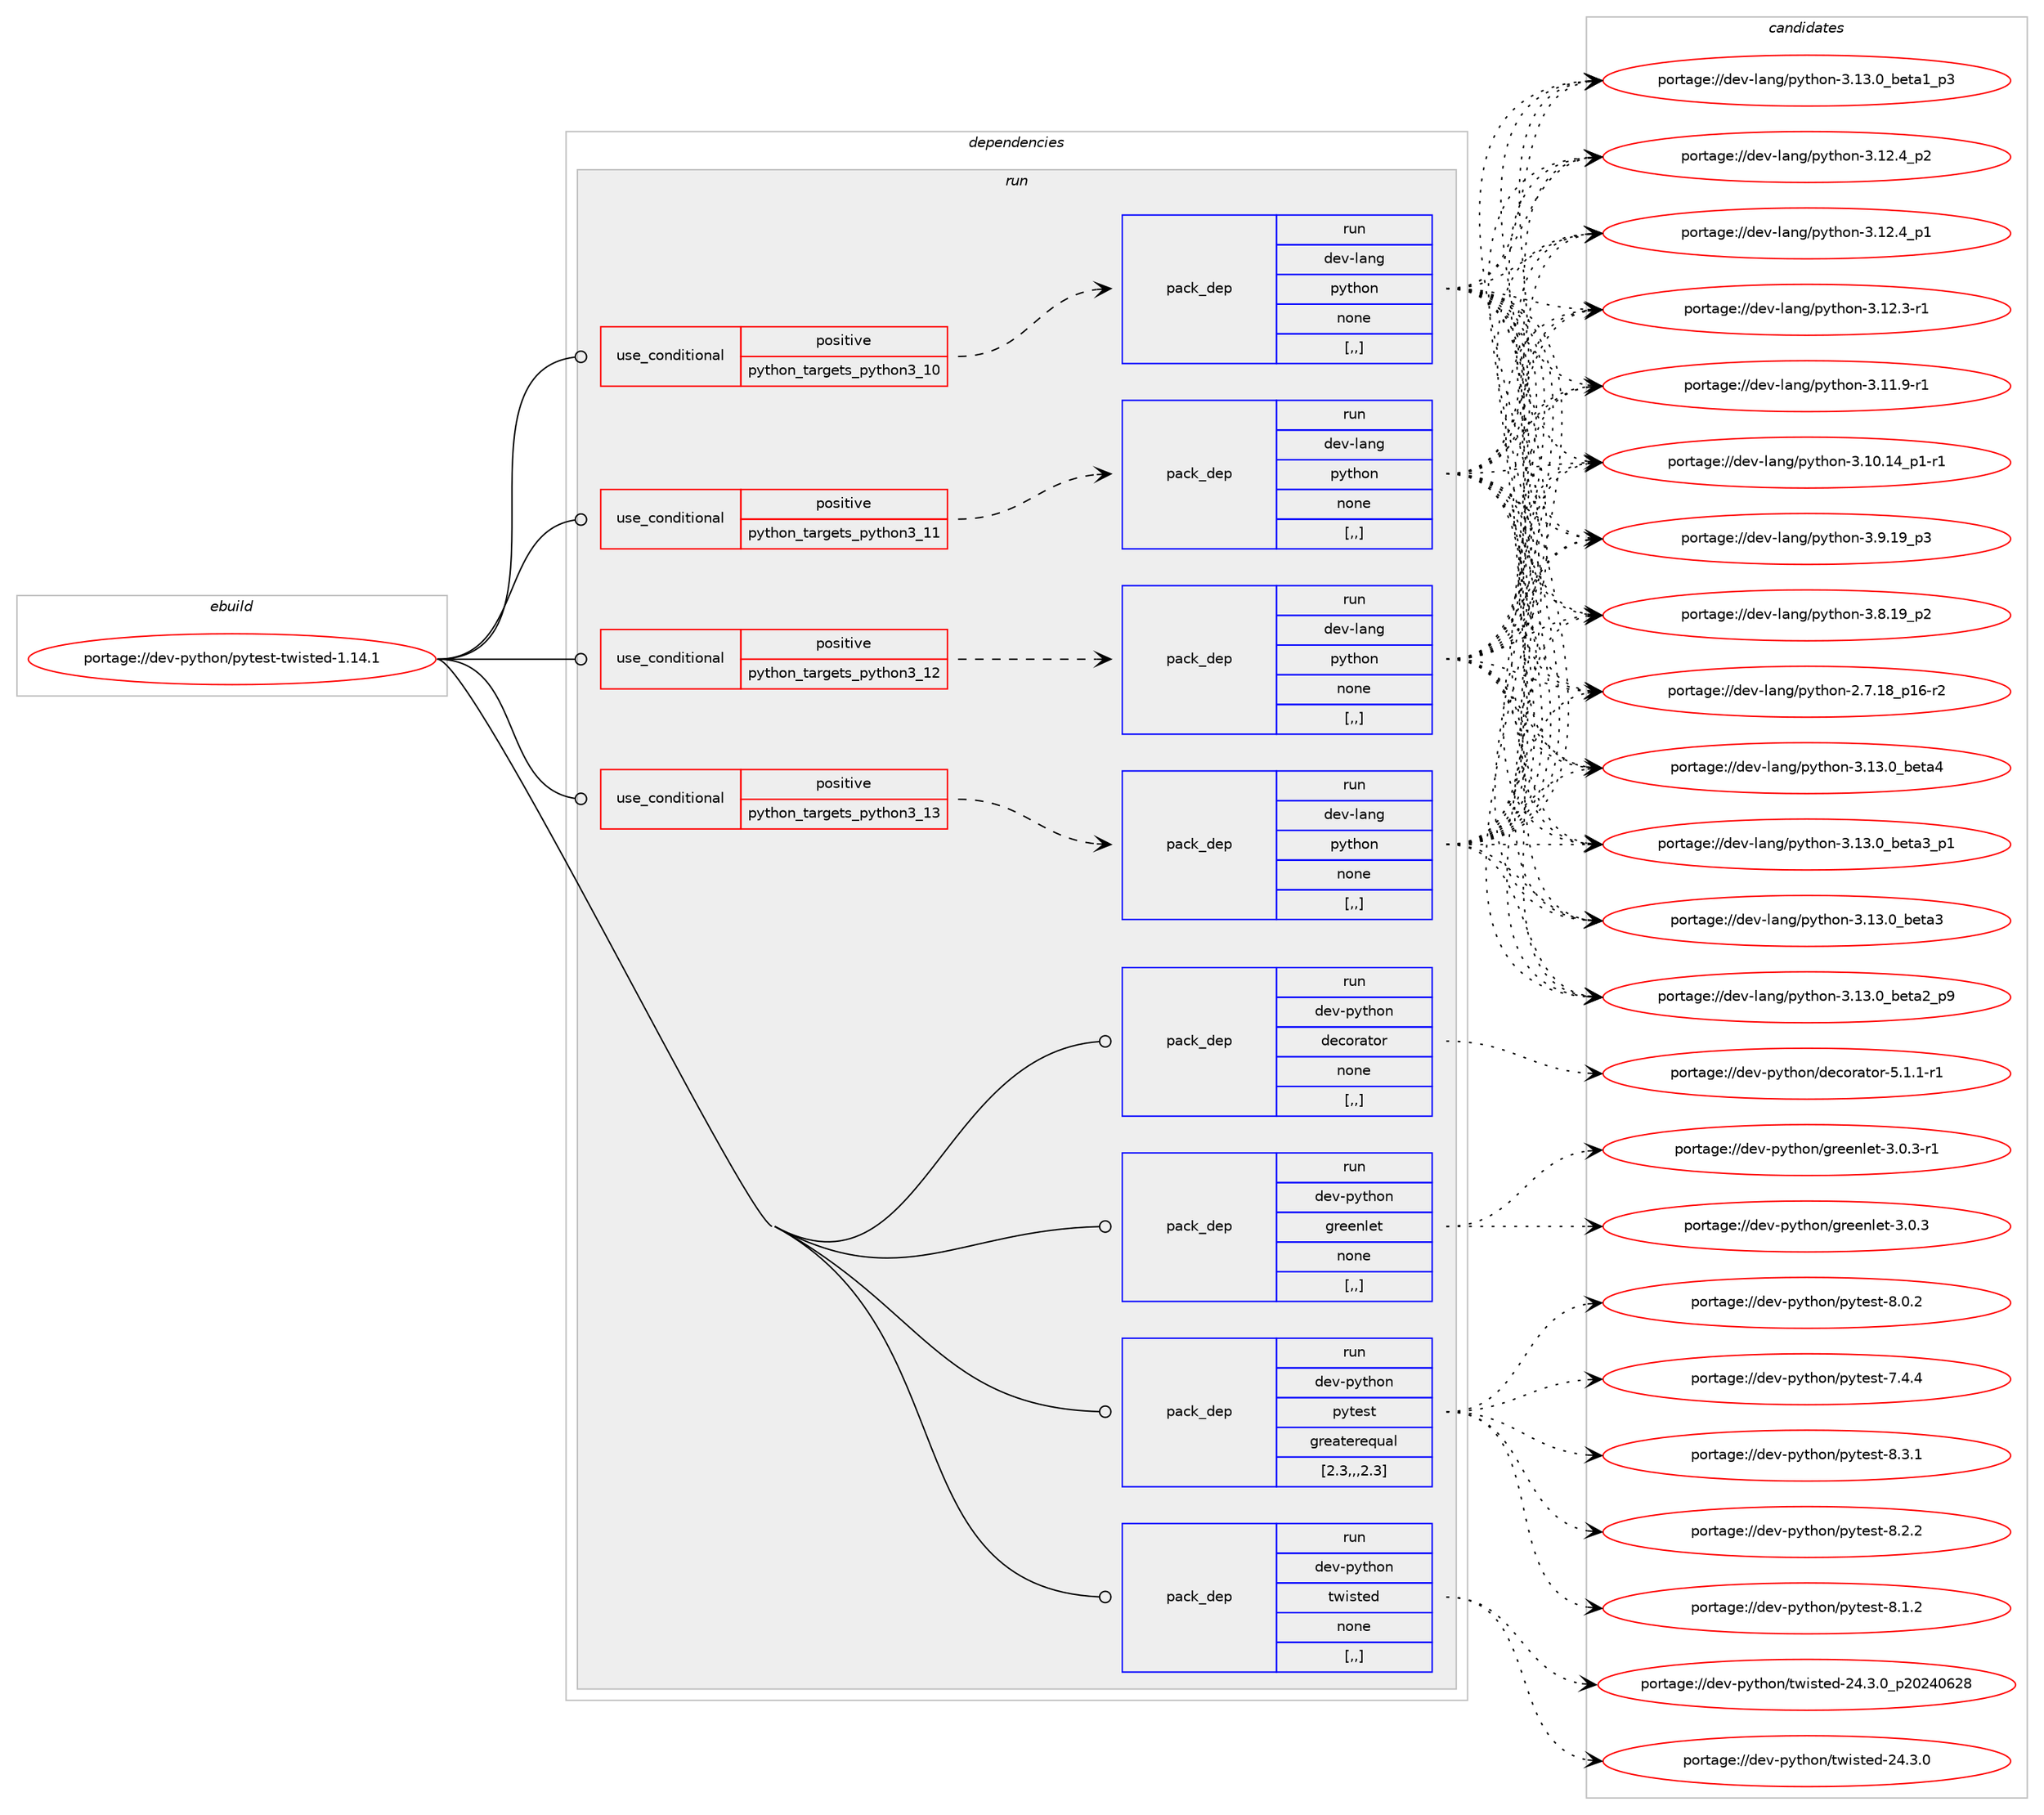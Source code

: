 digraph prolog {

# *************
# Graph options
# *************

newrank=true;
concentrate=true;
compound=true;
graph [rankdir=LR,fontname=Helvetica,fontsize=10,ranksep=1.5];#, ranksep=2.5, nodesep=0.2];
edge  [arrowhead=vee];
node  [fontname=Helvetica,fontsize=10];

# **********
# The ebuild
# **********

subgraph cluster_leftcol {
color=gray;
label=<<i>ebuild</i>>;
id [label="portage://dev-python/pytest-twisted-1.14.1", color=red, width=4, href="../dev-python/pytest-twisted-1.14.1.svg"];
}

# ****************
# The dependencies
# ****************

subgraph cluster_midcol {
color=gray;
label=<<i>dependencies</i>>;
subgraph cluster_compile {
fillcolor="#eeeeee";
style=filled;
label=<<i>compile</i>>;
}
subgraph cluster_compileandrun {
fillcolor="#eeeeee";
style=filled;
label=<<i>compile and run</i>>;
}
subgraph cluster_run {
fillcolor="#eeeeee";
style=filled;
label=<<i>run</i>>;
subgraph cond38478 {
dependency160564 [label=<<TABLE BORDER="0" CELLBORDER="1" CELLSPACING="0" CELLPADDING="4"><TR><TD ROWSPAN="3" CELLPADDING="10">use_conditional</TD></TR><TR><TD>positive</TD></TR><TR><TD>python_targets_python3_10</TD></TR></TABLE>>, shape=none, color=red];
subgraph pack120813 {
dependency160565 [label=<<TABLE BORDER="0" CELLBORDER="1" CELLSPACING="0" CELLPADDING="4" WIDTH="220"><TR><TD ROWSPAN="6" CELLPADDING="30">pack_dep</TD></TR><TR><TD WIDTH="110">run</TD></TR><TR><TD>dev-lang</TD></TR><TR><TD>python</TD></TR><TR><TD>none</TD></TR><TR><TD>[,,]</TD></TR></TABLE>>, shape=none, color=blue];
}
dependency160564:e -> dependency160565:w [weight=20,style="dashed",arrowhead="vee"];
}
id:e -> dependency160564:w [weight=20,style="solid",arrowhead="odot"];
subgraph cond38479 {
dependency160566 [label=<<TABLE BORDER="0" CELLBORDER="1" CELLSPACING="0" CELLPADDING="4"><TR><TD ROWSPAN="3" CELLPADDING="10">use_conditional</TD></TR><TR><TD>positive</TD></TR><TR><TD>python_targets_python3_11</TD></TR></TABLE>>, shape=none, color=red];
subgraph pack120814 {
dependency160567 [label=<<TABLE BORDER="0" CELLBORDER="1" CELLSPACING="0" CELLPADDING="4" WIDTH="220"><TR><TD ROWSPAN="6" CELLPADDING="30">pack_dep</TD></TR><TR><TD WIDTH="110">run</TD></TR><TR><TD>dev-lang</TD></TR><TR><TD>python</TD></TR><TR><TD>none</TD></TR><TR><TD>[,,]</TD></TR></TABLE>>, shape=none, color=blue];
}
dependency160566:e -> dependency160567:w [weight=20,style="dashed",arrowhead="vee"];
}
id:e -> dependency160566:w [weight=20,style="solid",arrowhead="odot"];
subgraph cond38480 {
dependency160568 [label=<<TABLE BORDER="0" CELLBORDER="1" CELLSPACING="0" CELLPADDING="4"><TR><TD ROWSPAN="3" CELLPADDING="10">use_conditional</TD></TR><TR><TD>positive</TD></TR><TR><TD>python_targets_python3_12</TD></TR></TABLE>>, shape=none, color=red];
subgraph pack120815 {
dependency160569 [label=<<TABLE BORDER="0" CELLBORDER="1" CELLSPACING="0" CELLPADDING="4" WIDTH="220"><TR><TD ROWSPAN="6" CELLPADDING="30">pack_dep</TD></TR><TR><TD WIDTH="110">run</TD></TR><TR><TD>dev-lang</TD></TR><TR><TD>python</TD></TR><TR><TD>none</TD></TR><TR><TD>[,,]</TD></TR></TABLE>>, shape=none, color=blue];
}
dependency160568:e -> dependency160569:w [weight=20,style="dashed",arrowhead="vee"];
}
id:e -> dependency160568:w [weight=20,style="solid",arrowhead="odot"];
subgraph cond38481 {
dependency160570 [label=<<TABLE BORDER="0" CELLBORDER="1" CELLSPACING="0" CELLPADDING="4"><TR><TD ROWSPAN="3" CELLPADDING="10">use_conditional</TD></TR><TR><TD>positive</TD></TR><TR><TD>python_targets_python3_13</TD></TR></TABLE>>, shape=none, color=red];
subgraph pack120816 {
dependency160571 [label=<<TABLE BORDER="0" CELLBORDER="1" CELLSPACING="0" CELLPADDING="4" WIDTH="220"><TR><TD ROWSPAN="6" CELLPADDING="30">pack_dep</TD></TR><TR><TD WIDTH="110">run</TD></TR><TR><TD>dev-lang</TD></TR><TR><TD>python</TD></TR><TR><TD>none</TD></TR><TR><TD>[,,]</TD></TR></TABLE>>, shape=none, color=blue];
}
dependency160570:e -> dependency160571:w [weight=20,style="dashed",arrowhead="vee"];
}
id:e -> dependency160570:w [weight=20,style="solid",arrowhead="odot"];
subgraph pack120817 {
dependency160572 [label=<<TABLE BORDER="0" CELLBORDER="1" CELLSPACING="0" CELLPADDING="4" WIDTH="220"><TR><TD ROWSPAN="6" CELLPADDING="30">pack_dep</TD></TR><TR><TD WIDTH="110">run</TD></TR><TR><TD>dev-python</TD></TR><TR><TD>decorator</TD></TR><TR><TD>none</TD></TR><TR><TD>[,,]</TD></TR></TABLE>>, shape=none, color=blue];
}
id:e -> dependency160572:w [weight=20,style="solid",arrowhead="odot"];
subgraph pack120818 {
dependency160573 [label=<<TABLE BORDER="0" CELLBORDER="1" CELLSPACING="0" CELLPADDING="4" WIDTH="220"><TR><TD ROWSPAN="6" CELLPADDING="30">pack_dep</TD></TR><TR><TD WIDTH="110">run</TD></TR><TR><TD>dev-python</TD></TR><TR><TD>greenlet</TD></TR><TR><TD>none</TD></TR><TR><TD>[,,]</TD></TR></TABLE>>, shape=none, color=blue];
}
id:e -> dependency160573:w [weight=20,style="solid",arrowhead="odot"];
subgraph pack120819 {
dependency160574 [label=<<TABLE BORDER="0" CELLBORDER="1" CELLSPACING="0" CELLPADDING="4" WIDTH="220"><TR><TD ROWSPAN="6" CELLPADDING="30">pack_dep</TD></TR><TR><TD WIDTH="110">run</TD></TR><TR><TD>dev-python</TD></TR><TR><TD>pytest</TD></TR><TR><TD>greaterequal</TD></TR><TR><TD>[2.3,,,2.3]</TD></TR></TABLE>>, shape=none, color=blue];
}
id:e -> dependency160574:w [weight=20,style="solid",arrowhead="odot"];
subgraph pack120820 {
dependency160575 [label=<<TABLE BORDER="0" CELLBORDER="1" CELLSPACING="0" CELLPADDING="4" WIDTH="220"><TR><TD ROWSPAN="6" CELLPADDING="30">pack_dep</TD></TR><TR><TD WIDTH="110">run</TD></TR><TR><TD>dev-python</TD></TR><TR><TD>twisted</TD></TR><TR><TD>none</TD></TR><TR><TD>[,,]</TD></TR></TABLE>>, shape=none, color=blue];
}
id:e -> dependency160575:w [weight=20,style="solid",arrowhead="odot"];
}
}

# **************
# The candidates
# **************

subgraph cluster_choices {
rank=same;
color=gray;
label=<<i>candidates</i>>;

subgraph choice120813 {
color=black;
nodesep=1;
choice1001011184510897110103471121211161041111104551464951464895981011169752 [label="portage://dev-lang/python-3.13.0_beta4", color=red, width=4,href="../dev-lang/python-3.13.0_beta4.svg"];
choice10010111845108971101034711212111610411111045514649514648959810111697519511249 [label="portage://dev-lang/python-3.13.0_beta3_p1", color=red, width=4,href="../dev-lang/python-3.13.0_beta3_p1.svg"];
choice1001011184510897110103471121211161041111104551464951464895981011169751 [label="portage://dev-lang/python-3.13.0_beta3", color=red, width=4,href="../dev-lang/python-3.13.0_beta3.svg"];
choice10010111845108971101034711212111610411111045514649514648959810111697509511257 [label="portage://dev-lang/python-3.13.0_beta2_p9", color=red, width=4,href="../dev-lang/python-3.13.0_beta2_p9.svg"];
choice10010111845108971101034711212111610411111045514649514648959810111697499511251 [label="portage://dev-lang/python-3.13.0_beta1_p3", color=red, width=4,href="../dev-lang/python-3.13.0_beta1_p3.svg"];
choice100101118451089711010347112121116104111110455146495046529511250 [label="portage://dev-lang/python-3.12.4_p2", color=red, width=4,href="../dev-lang/python-3.12.4_p2.svg"];
choice100101118451089711010347112121116104111110455146495046529511249 [label="portage://dev-lang/python-3.12.4_p1", color=red, width=4,href="../dev-lang/python-3.12.4_p1.svg"];
choice100101118451089711010347112121116104111110455146495046514511449 [label="portage://dev-lang/python-3.12.3-r1", color=red, width=4,href="../dev-lang/python-3.12.3-r1.svg"];
choice100101118451089711010347112121116104111110455146494946574511449 [label="portage://dev-lang/python-3.11.9-r1", color=red, width=4,href="../dev-lang/python-3.11.9-r1.svg"];
choice100101118451089711010347112121116104111110455146494846495295112494511449 [label="portage://dev-lang/python-3.10.14_p1-r1", color=red, width=4,href="../dev-lang/python-3.10.14_p1-r1.svg"];
choice100101118451089711010347112121116104111110455146574649579511251 [label="portage://dev-lang/python-3.9.19_p3", color=red, width=4,href="../dev-lang/python-3.9.19_p3.svg"];
choice100101118451089711010347112121116104111110455146564649579511250 [label="portage://dev-lang/python-3.8.19_p2", color=red, width=4,href="../dev-lang/python-3.8.19_p2.svg"];
choice100101118451089711010347112121116104111110455046554649569511249544511450 [label="portage://dev-lang/python-2.7.18_p16-r2", color=red, width=4,href="../dev-lang/python-2.7.18_p16-r2.svg"];
dependency160565:e -> choice1001011184510897110103471121211161041111104551464951464895981011169752:w [style=dotted,weight="100"];
dependency160565:e -> choice10010111845108971101034711212111610411111045514649514648959810111697519511249:w [style=dotted,weight="100"];
dependency160565:e -> choice1001011184510897110103471121211161041111104551464951464895981011169751:w [style=dotted,weight="100"];
dependency160565:e -> choice10010111845108971101034711212111610411111045514649514648959810111697509511257:w [style=dotted,weight="100"];
dependency160565:e -> choice10010111845108971101034711212111610411111045514649514648959810111697499511251:w [style=dotted,weight="100"];
dependency160565:e -> choice100101118451089711010347112121116104111110455146495046529511250:w [style=dotted,weight="100"];
dependency160565:e -> choice100101118451089711010347112121116104111110455146495046529511249:w [style=dotted,weight="100"];
dependency160565:e -> choice100101118451089711010347112121116104111110455146495046514511449:w [style=dotted,weight="100"];
dependency160565:e -> choice100101118451089711010347112121116104111110455146494946574511449:w [style=dotted,weight="100"];
dependency160565:e -> choice100101118451089711010347112121116104111110455146494846495295112494511449:w [style=dotted,weight="100"];
dependency160565:e -> choice100101118451089711010347112121116104111110455146574649579511251:w [style=dotted,weight="100"];
dependency160565:e -> choice100101118451089711010347112121116104111110455146564649579511250:w [style=dotted,weight="100"];
dependency160565:e -> choice100101118451089711010347112121116104111110455046554649569511249544511450:w [style=dotted,weight="100"];
}
subgraph choice120814 {
color=black;
nodesep=1;
choice1001011184510897110103471121211161041111104551464951464895981011169752 [label="portage://dev-lang/python-3.13.0_beta4", color=red, width=4,href="../dev-lang/python-3.13.0_beta4.svg"];
choice10010111845108971101034711212111610411111045514649514648959810111697519511249 [label="portage://dev-lang/python-3.13.0_beta3_p1", color=red, width=4,href="../dev-lang/python-3.13.0_beta3_p1.svg"];
choice1001011184510897110103471121211161041111104551464951464895981011169751 [label="portage://dev-lang/python-3.13.0_beta3", color=red, width=4,href="../dev-lang/python-3.13.0_beta3.svg"];
choice10010111845108971101034711212111610411111045514649514648959810111697509511257 [label="portage://dev-lang/python-3.13.0_beta2_p9", color=red, width=4,href="../dev-lang/python-3.13.0_beta2_p9.svg"];
choice10010111845108971101034711212111610411111045514649514648959810111697499511251 [label="portage://dev-lang/python-3.13.0_beta1_p3", color=red, width=4,href="../dev-lang/python-3.13.0_beta1_p3.svg"];
choice100101118451089711010347112121116104111110455146495046529511250 [label="portage://dev-lang/python-3.12.4_p2", color=red, width=4,href="../dev-lang/python-3.12.4_p2.svg"];
choice100101118451089711010347112121116104111110455146495046529511249 [label="portage://dev-lang/python-3.12.4_p1", color=red, width=4,href="../dev-lang/python-3.12.4_p1.svg"];
choice100101118451089711010347112121116104111110455146495046514511449 [label="portage://dev-lang/python-3.12.3-r1", color=red, width=4,href="../dev-lang/python-3.12.3-r1.svg"];
choice100101118451089711010347112121116104111110455146494946574511449 [label="portage://dev-lang/python-3.11.9-r1", color=red, width=4,href="../dev-lang/python-3.11.9-r1.svg"];
choice100101118451089711010347112121116104111110455146494846495295112494511449 [label="portage://dev-lang/python-3.10.14_p1-r1", color=red, width=4,href="../dev-lang/python-3.10.14_p1-r1.svg"];
choice100101118451089711010347112121116104111110455146574649579511251 [label="portage://dev-lang/python-3.9.19_p3", color=red, width=4,href="../dev-lang/python-3.9.19_p3.svg"];
choice100101118451089711010347112121116104111110455146564649579511250 [label="portage://dev-lang/python-3.8.19_p2", color=red, width=4,href="../dev-lang/python-3.8.19_p2.svg"];
choice100101118451089711010347112121116104111110455046554649569511249544511450 [label="portage://dev-lang/python-2.7.18_p16-r2", color=red, width=4,href="../dev-lang/python-2.7.18_p16-r2.svg"];
dependency160567:e -> choice1001011184510897110103471121211161041111104551464951464895981011169752:w [style=dotted,weight="100"];
dependency160567:e -> choice10010111845108971101034711212111610411111045514649514648959810111697519511249:w [style=dotted,weight="100"];
dependency160567:e -> choice1001011184510897110103471121211161041111104551464951464895981011169751:w [style=dotted,weight="100"];
dependency160567:e -> choice10010111845108971101034711212111610411111045514649514648959810111697509511257:w [style=dotted,weight="100"];
dependency160567:e -> choice10010111845108971101034711212111610411111045514649514648959810111697499511251:w [style=dotted,weight="100"];
dependency160567:e -> choice100101118451089711010347112121116104111110455146495046529511250:w [style=dotted,weight="100"];
dependency160567:e -> choice100101118451089711010347112121116104111110455146495046529511249:w [style=dotted,weight="100"];
dependency160567:e -> choice100101118451089711010347112121116104111110455146495046514511449:w [style=dotted,weight="100"];
dependency160567:e -> choice100101118451089711010347112121116104111110455146494946574511449:w [style=dotted,weight="100"];
dependency160567:e -> choice100101118451089711010347112121116104111110455146494846495295112494511449:w [style=dotted,weight="100"];
dependency160567:e -> choice100101118451089711010347112121116104111110455146574649579511251:w [style=dotted,weight="100"];
dependency160567:e -> choice100101118451089711010347112121116104111110455146564649579511250:w [style=dotted,weight="100"];
dependency160567:e -> choice100101118451089711010347112121116104111110455046554649569511249544511450:w [style=dotted,weight="100"];
}
subgraph choice120815 {
color=black;
nodesep=1;
choice1001011184510897110103471121211161041111104551464951464895981011169752 [label="portage://dev-lang/python-3.13.0_beta4", color=red, width=4,href="../dev-lang/python-3.13.0_beta4.svg"];
choice10010111845108971101034711212111610411111045514649514648959810111697519511249 [label="portage://dev-lang/python-3.13.0_beta3_p1", color=red, width=4,href="../dev-lang/python-3.13.0_beta3_p1.svg"];
choice1001011184510897110103471121211161041111104551464951464895981011169751 [label="portage://dev-lang/python-3.13.0_beta3", color=red, width=4,href="../dev-lang/python-3.13.0_beta3.svg"];
choice10010111845108971101034711212111610411111045514649514648959810111697509511257 [label="portage://dev-lang/python-3.13.0_beta2_p9", color=red, width=4,href="../dev-lang/python-3.13.0_beta2_p9.svg"];
choice10010111845108971101034711212111610411111045514649514648959810111697499511251 [label="portage://dev-lang/python-3.13.0_beta1_p3", color=red, width=4,href="../dev-lang/python-3.13.0_beta1_p3.svg"];
choice100101118451089711010347112121116104111110455146495046529511250 [label="portage://dev-lang/python-3.12.4_p2", color=red, width=4,href="../dev-lang/python-3.12.4_p2.svg"];
choice100101118451089711010347112121116104111110455146495046529511249 [label="portage://dev-lang/python-3.12.4_p1", color=red, width=4,href="../dev-lang/python-3.12.4_p1.svg"];
choice100101118451089711010347112121116104111110455146495046514511449 [label="portage://dev-lang/python-3.12.3-r1", color=red, width=4,href="../dev-lang/python-3.12.3-r1.svg"];
choice100101118451089711010347112121116104111110455146494946574511449 [label="portage://dev-lang/python-3.11.9-r1", color=red, width=4,href="../dev-lang/python-3.11.9-r1.svg"];
choice100101118451089711010347112121116104111110455146494846495295112494511449 [label="portage://dev-lang/python-3.10.14_p1-r1", color=red, width=4,href="../dev-lang/python-3.10.14_p1-r1.svg"];
choice100101118451089711010347112121116104111110455146574649579511251 [label="portage://dev-lang/python-3.9.19_p3", color=red, width=4,href="../dev-lang/python-3.9.19_p3.svg"];
choice100101118451089711010347112121116104111110455146564649579511250 [label="portage://dev-lang/python-3.8.19_p2", color=red, width=4,href="../dev-lang/python-3.8.19_p2.svg"];
choice100101118451089711010347112121116104111110455046554649569511249544511450 [label="portage://dev-lang/python-2.7.18_p16-r2", color=red, width=4,href="../dev-lang/python-2.7.18_p16-r2.svg"];
dependency160569:e -> choice1001011184510897110103471121211161041111104551464951464895981011169752:w [style=dotted,weight="100"];
dependency160569:e -> choice10010111845108971101034711212111610411111045514649514648959810111697519511249:w [style=dotted,weight="100"];
dependency160569:e -> choice1001011184510897110103471121211161041111104551464951464895981011169751:w [style=dotted,weight="100"];
dependency160569:e -> choice10010111845108971101034711212111610411111045514649514648959810111697509511257:w [style=dotted,weight="100"];
dependency160569:e -> choice10010111845108971101034711212111610411111045514649514648959810111697499511251:w [style=dotted,weight="100"];
dependency160569:e -> choice100101118451089711010347112121116104111110455146495046529511250:w [style=dotted,weight="100"];
dependency160569:e -> choice100101118451089711010347112121116104111110455146495046529511249:w [style=dotted,weight="100"];
dependency160569:e -> choice100101118451089711010347112121116104111110455146495046514511449:w [style=dotted,weight="100"];
dependency160569:e -> choice100101118451089711010347112121116104111110455146494946574511449:w [style=dotted,weight="100"];
dependency160569:e -> choice100101118451089711010347112121116104111110455146494846495295112494511449:w [style=dotted,weight="100"];
dependency160569:e -> choice100101118451089711010347112121116104111110455146574649579511251:w [style=dotted,weight="100"];
dependency160569:e -> choice100101118451089711010347112121116104111110455146564649579511250:w [style=dotted,weight="100"];
dependency160569:e -> choice100101118451089711010347112121116104111110455046554649569511249544511450:w [style=dotted,weight="100"];
}
subgraph choice120816 {
color=black;
nodesep=1;
choice1001011184510897110103471121211161041111104551464951464895981011169752 [label="portage://dev-lang/python-3.13.0_beta4", color=red, width=4,href="../dev-lang/python-3.13.0_beta4.svg"];
choice10010111845108971101034711212111610411111045514649514648959810111697519511249 [label="portage://dev-lang/python-3.13.0_beta3_p1", color=red, width=4,href="../dev-lang/python-3.13.0_beta3_p1.svg"];
choice1001011184510897110103471121211161041111104551464951464895981011169751 [label="portage://dev-lang/python-3.13.0_beta3", color=red, width=4,href="../dev-lang/python-3.13.0_beta3.svg"];
choice10010111845108971101034711212111610411111045514649514648959810111697509511257 [label="portage://dev-lang/python-3.13.0_beta2_p9", color=red, width=4,href="../dev-lang/python-3.13.0_beta2_p9.svg"];
choice10010111845108971101034711212111610411111045514649514648959810111697499511251 [label="portage://dev-lang/python-3.13.0_beta1_p3", color=red, width=4,href="../dev-lang/python-3.13.0_beta1_p3.svg"];
choice100101118451089711010347112121116104111110455146495046529511250 [label="portage://dev-lang/python-3.12.4_p2", color=red, width=4,href="../dev-lang/python-3.12.4_p2.svg"];
choice100101118451089711010347112121116104111110455146495046529511249 [label="portage://dev-lang/python-3.12.4_p1", color=red, width=4,href="../dev-lang/python-3.12.4_p1.svg"];
choice100101118451089711010347112121116104111110455146495046514511449 [label="portage://dev-lang/python-3.12.3-r1", color=red, width=4,href="../dev-lang/python-3.12.3-r1.svg"];
choice100101118451089711010347112121116104111110455146494946574511449 [label="portage://dev-lang/python-3.11.9-r1", color=red, width=4,href="../dev-lang/python-3.11.9-r1.svg"];
choice100101118451089711010347112121116104111110455146494846495295112494511449 [label="portage://dev-lang/python-3.10.14_p1-r1", color=red, width=4,href="../dev-lang/python-3.10.14_p1-r1.svg"];
choice100101118451089711010347112121116104111110455146574649579511251 [label="portage://dev-lang/python-3.9.19_p3", color=red, width=4,href="../dev-lang/python-3.9.19_p3.svg"];
choice100101118451089711010347112121116104111110455146564649579511250 [label="portage://dev-lang/python-3.8.19_p2", color=red, width=4,href="../dev-lang/python-3.8.19_p2.svg"];
choice100101118451089711010347112121116104111110455046554649569511249544511450 [label="portage://dev-lang/python-2.7.18_p16-r2", color=red, width=4,href="../dev-lang/python-2.7.18_p16-r2.svg"];
dependency160571:e -> choice1001011184510897110103471121211161041111104551464951464895981011169752:w [style=dotted,weight="100"];
dependency160571:e -> choice10010111845108971101034711212111610411111045514649514648959810111697519511249:w [style=dotted,weight="100"];
dependency160571:e -> choice1001011184510897110103471121211161041111104551464951464895981011169751:w [style=dotted,weight="100"];
dependency160571:e -> choice10010111845108971101034711212111610411111045514649514648959810111697509511257:w [style=dotted,weight="100"];
dependency160571:e -> choice10010111845108971101034711212111610411111045514649514648959810111697499511251:w [style=dotted,weight="100"];
dependency160571:e -> choice100101118451089711010347112121116104111110455146495046529511250:w [style=dotted,weight="100"];
dependency160571:e -> choice100101118451089711010347112121116104111110455146495046529511249:w [style=dotted,weight="100"];
dependency160571:e -> choice100101118451089711010347112121116104111110455146495046514511449:w [style=dotted,weight="100"];
dependency160571:e -> choice100101118451089711010347112121116104111110455146494946574511449:w [style=dotted,weight="100"];
dependency160571:e -> choice100101118451089711010347112121116104111110455146494846495295112494511449:w [style=dotted,weight="100"];
dependency160571:e -> choice100101118451089711010347112121116104111110455146574649579511251:w [style=dotted,weight="100"];
dependency160571:e -> choice100101118451089711010347112121116104111110455146564649579511250:w [style=dotted,weight="100"];
dependency160571:e -> choice100101118451089711010347112121116104111110455046554649569511249544511450:w [style=dotted,weight="100"];
}
subgraph choice120817 {
color=black;
nodesep=1;
choice100101118451121211161041111104710010199111114971161111144553464946494511449 [label="portage://dev-python/decorator-5.1.1-r1", color=red, width=4,href="../dev-python/decorator-5.1.1-r1.svg"];
dependency160572:e -> choice100101118451121211161041111104710010199111114971161111144553464946494511449:w [style=dotted,weight="100"];
}
subgraph choice120818 {
color=black;
nodesep=1;
choice10010111845112121116104111110471031141011011101081011164551464846514511449 [label="portage://dev-python/greenlet-3.0.3-r1", color=red, width=4,href="../dev-python/greenlet-3.0.3-r1.svg"];
choice1001011184511212111610411111047103114101101110108101116455146484651 [label="portage://dev-python/greenlet-3.0.3", color=red, width=4,href="../dev-python/greenlet-3.0.3.svg"];
dependency160573:e -> choice10010111845112121116104111110471031141011011101081011164551464846514511449:w [style=dotted,weight="100"];
dependency160573:e -> choice1001011184511212111610411111047103114101101110108101116455146484651:w [style=dotted,weight="100"];
}
subgraph choice120819 {
color=black;
nodesep=1;
choice1001011184511212111610411111047112121116101115116455646514649 [label="portage://dev-python/pytest-8.3.1", color=red, width=4,href="../dev-python/pytest-8.3.1.svg"];
choice1001011184511212111610411111047112121116101115116455646504650 [label="portage://dev-python/pytest-8.2.2", color=red, width=4,href="../dev-python/pytest-8.2.2.svg"];
choice1001011184511212111610411111047112121116101115116455646494650 [label="portage://dev-python/pytest-8.1.2", color=red, width=4,href="../dev-python/pytest-8.1.2.svg"];
choice1001011184511212111610411111047112121116101115116455646484650 [label="portage://dev-python/pytest-8.0.2", color=red, width=4,href="../dev-python/pytest-8.0.2.svg"];
choice1001011184511212111610411111047112121116101115116455546524652 [label="portage://dev-python/pytest-7.4.4", color=red, width=4,href="../dev-python/pytest-7.4.4.svg"];
dependency160574:e -> choice1001011184511212111610411111047112121116101115116455646514649:w [style=dotted,weight="100"];
dependency160574:e -> choice1001011184511212111610411111047112121116101115116455646504650:w [style=dotted,weight="100"];
dependency160574:e -> choice1001011184511212111610411111047112121116101115116455646494650:w [style=dotted,weight="100"];
dependency160574:e -> choice1001011184511212111610411111047112121116101115116455646484650:w [style=dotted,weight="100"];
dependency160574:e -> choice1001011184511212111610411111047112121116101115116455546524652:w [style=dotted,weight="100"];
}
subgraph choice120820 {
color=black;
nodesep=1;
choice100101118451121211161041111104711611910511511610110045505246514648951125048505248545056 [label="portage://dev-python/twisted-24.3.0_p20240628", color=red, width=4,href="../dev-python/twisted-24.3.0_p20240628.svg"];
choice100101118451121211161041111104711611910511511610110045505246514648 [label="portage://dev-python/twisted-24.3.0", color=red, width=4,href="../dev-python/twisted-24.3.0.svg"];
dependency160575:e -> choice100101118451121211161041111104711611910511511610110045505246514648951125048505248545056:w [style=dotted,weight="100"];
dependency160575:e -> choice100101118451121211161041111104711611910511511610110045505246514648:w [style=dotted,weight="100"];
}
}

}
